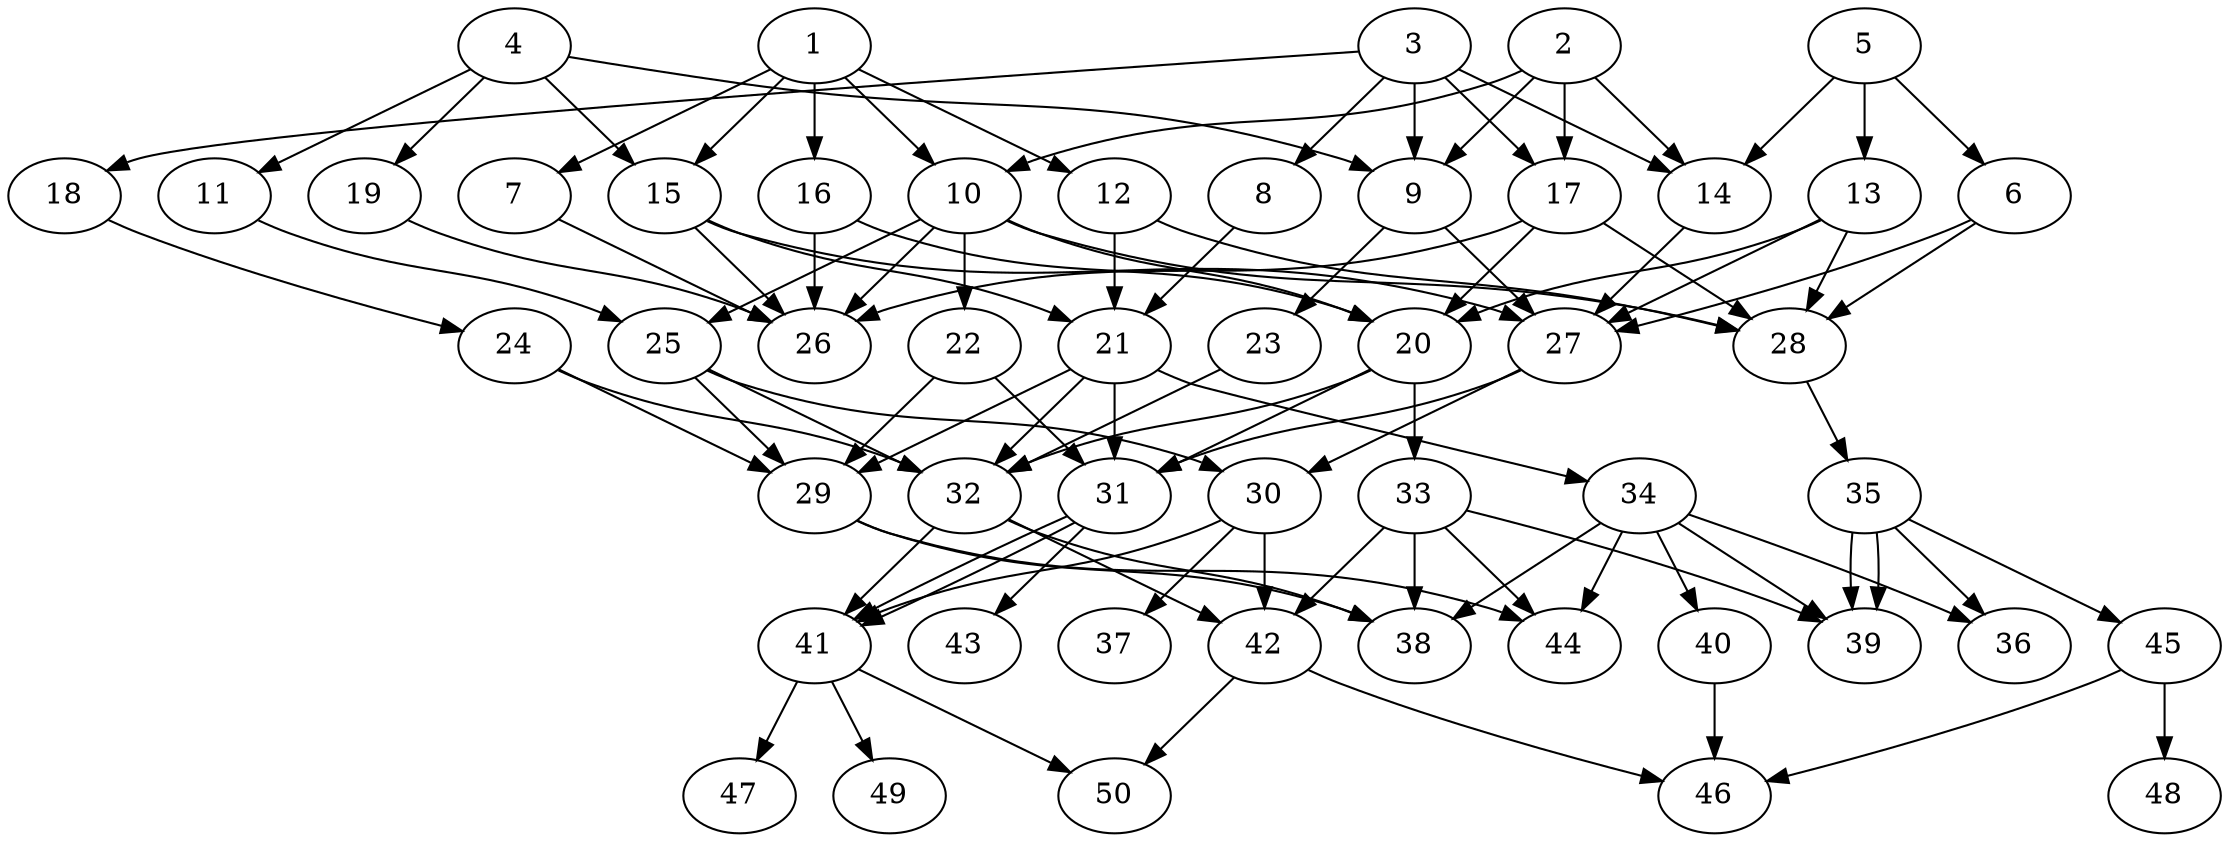 // DAG automatically generated by daggen at Tue Aug  6 16:32:29 2019
// ./daggen --dot -n 50 --ccr 0.5 --fat 0.6 --regular 0.5 --density 0.5 --mindata 5242880 --maxdata 52428800 
digraph G {
  1 [size="95672320", alpha="0.16", expect_size="47836160"] 
  1 -> 7 [size ="47836160"]
  1 -> 10 [size ="47836160"]
  1 -> 12 [size ="47836160"]
  1 -> 15 [size ="47836160"]
  1 -> 16 [size ="47836160"]
  2 [size="35743744", alpha="0.04", expect_size="17871872"] 
  2 -> 9 [size ="17871872"]
  2 -> 10 [size ="17871872"]
  2 -> 14 [size ="17871872"]
  2 -> 17 [size ="17871872"]
  3 [size="67573760", alpha="0.02", expect_size="33786880"] 
  3 -> 8 [size ="33786880"]
  3 -> 9 [size ="33786880"]
  3 -> 14 [size ="33786880"]
  3 -> 17 [size ="33786880"]
  3 -> 18 [size ="33786880"]
  4 [size="30476288", alpha="0.07", expect_size="15238144"] 
  4 -> 9 [size ="15238144"]
  4 -> 11 [size ="15238144"]
  4 -> 15 [size ="15238144"]
  4 -> 19 [size ="15238144"]
  5 [size="37414912", alpha="0.19", expect_size="18707456"] 
  5 -> 6 [size ="18707456"]
  5 -> 13 [size ="18707456"]
  5 -> 14 [size ="18707456"]
  6 [size="12691456", alpha="0.18", expect_size="6345728"] 
  6 -> 27 [size ="6345728"]
  6 -> 28 [size ="6345728"]
  7 [size="98846720", alpha="0.07", expect_size="49423360"] 
  7 -> 26 [size ="49423360"]
  8 [size="62502912", alpha="0.14", expect_size="31251456"] 
  8 -> 21 [size ="31251456"]
  9 [size="14782464", alpha="0.13", expect_size="7391232"] 
  9 -> 23 [size ="7391232"]
  9 -> 27 [size ="7391232"]
  10 [size="61061120", alpha="0.05", expect_size="30530560"] 
  10 -> 20 [size ="30530560"]
  10 -> 22 [size ="30530560"]
  10 -> 25 [size ="30530560"]
  10 -> 26 [size ="30530560"]
  10 -> 28 [size ="30530560"]
  11 [size="16048128", alpha="0.01", expect_size="8024064"] 
  11 -> 25 [size ="8024064"]
  12 [size="93442048", alpha="0.10", expect_size="46721024"] 
  12 -> 21 [size ="46721024"]
  12 -> 28 [size ="46721024"]
  13 [size="15697920", alpha="0.05", expect_size="7848960"] 
  13 -> 20 [size ="7848960"]
  13 -> 27 [size ="7848960"]
  13 -> 28 [size ="7848960"]
  14 [size="25294848", alpha="0.19", expect_size="12647424"] 
  14 -> 27 [size ="12647424"]
  15 [size="57198592", alpha="0.16", expect_size="28599296"] 
  15 -> 21 [size ="28599296"]
  15 -> 26 [size ="28599296"]
  15 -> 27 [size ="28599296"]
  16 [size="54403072", alpha="0.13", expect_size="27201536"] 
  16 -> 20 [size ="27201536"]
  16 -> 26 [size ="27201536"]
  17 [size="45529088", alpha="0.14", expect_size="22764544"] 
  17 -> 20 [size ="22764544"]
  17 -> 26 [size ="22764544"]
  17 -> 28 [size ="22764544"]
  18 [size="77744128", alpha="0.04", expect_size="38872064"] 
  18 -> 24 [size ="38872064"]
  19 [size="49647616", alpha="0.15", expect_size="24823808"] 
  19 -> 26 [size ="24823808"]
  20 [size="16975872", alpha="0.10", expect_size="8487936"] 
  20 -> 31 [size ="8487936"]
  20 -> 32 [size ="8487936"]
  20 -> 33 [size ="8487936"]
  21 [size="38920192", alpha="0.04", expect_size="19460096"] 
  21 -> 29 [size ="19460096"]
  21 -> 31 [size ="19460096"]
  21 -> 32 [size ="19460096"]
  21 -> 34 [size ="19460096"]
  22 [size="43952128", alpha="0.03", expect_size="21976064"] 
  22 -> 29 [size ="21976064"]
  22 -> 31 [size ="21976064"]
  23 [size="90886144", alpha="0.15", expect_size="45443072"] 
  23 -> 32 [size ="45443072"]
  24 [size="19795968", alpha="0.10", expect_size="9897984"] 
  24 -> 29 [size ="9897984"]
  24 -> 32 [size ="9897984"]
  25 [size="13676544", alpha="0.12", expect_size="6838272"] 
  25 -> 29 [size ="6838272"]
  25 -> 30 [size ="6838272"]
  25 -> 32 [size ="6838272"]
  26 [size="91031552", alpha="0.13", expect_size="45515776"] 
  27 [size="59248640", alpha="0.14", expect_size="29624320"] 
  27 -> 30 [size ="29624320"]
  27 -> 31 [size ="29624320"]
  28 [size="31703040", alpha="0.05", expect_size="15851520"] 
  28 -> 35 [size ="15851520"]
  29 [size="50925568", alpha="0.18", expect_size="25462784"] 
  29 -> 38 [size ="25462784"]
  29 -> 44 [size ="25462784"]
  30 [size="25157632", alpha="0.01", expect_size="12578816"] 
  30 -> 37 [size ="12578816"]
  30 -> 41 [size ="12578816"]
  30 -> 42 [size ="12578816"]
  31 [size="74016768", alpha="0.05", expect_size="37008384"] 
  31 -> 41 [size ="37008384"]
  31 -> 41 [size ="37008384"]
  31 -> 43 [size ="37008384"]
  32 [size="93941760", alpha="0.07", expect_size="46970880"] 
  32 -> 38 [size ="46970880"]
  32 -> 41 [size ="46970880"]
  32 -> 42 [size ="46970880"]
  33 [size="15822848", alpha="0.10", expect_size="7911424"] 
  33 -> 38 [size ="7911424"]
  33 -> 39 [size ="7911424"]
  33 -> 42 [size ="7911424"]
  33 -> 44 [size ="7911424"]
  34 [size="85491712", alpha="0.16", expect_size="42745856"] 
  34 -> 36 [size ="42745856"]
  34 -> 38 [size ="42745856"]
  34 -> 39 [size ="42745856"]
  34 -> 40 [size ="42745856"]
  34 -> 44 [size ="42745856"]
  35 [size="39827456", alpha="0.12", expect_size="19913728"] 
  35 -> 36 [size ="19913728"]
  35 -> 39 [size ="19913728"]
  35 -> 39 [size ="19913728"]
  35 -> 45 [size ="19913728"]
  36 [size="94502912", alpha="0.17", expect_size="47251456"] 
  37 [size="62980096", alpha="0.10", expect_size="31490048"] 
  38 [size="33622016", alpha="0.17", expect_size="16811008"] 
  39 [size="58447872", alpha="0.12", expect_size="29223936"] 
  40 [size="47378432", alpha="0.09", expect_size="23689216"] 
  40 -> 46 [size ="23689216"]
  41 [size="50995200", alpha="0.12", expect_size="25497600"] 
  41 -> 47 [size ="25497600"]
  41 -> 49 [size ="25497600"]
  41 -> 50 [size ="25497600"]
  42 [size="74858496", alpha="0.02", expect_size="37429248"] 
  42 -> 46 [size ="37429248"]
  42 -> 50 [size ="37429248"]
  43 [size="13180928", alpha="0.08", expect_size="6590464"] 
  44 [size="59922432", alpha="0.17", expect_size="29961216"] 
  45 [size="41148416", alpha="0.07", expect_size="20574208"] 
  45 -> 46 [size ="20574208"]
  45 -> 48 [size ="20574208"]
  46 [size="97943552", alpha="0.13", expect_size="48971776"] 
  47 [size="85485568", alpha="0.10", expect_size="42742784"] 
  48 [size="38817792", alpha="0.12", expect_size="19408896"] 
  49 [size="25196544", alpha="0.02", expect_size="12598272"] 
  50 [size="83787776", alpha="0.15", expect_size="41893888"] 
}
